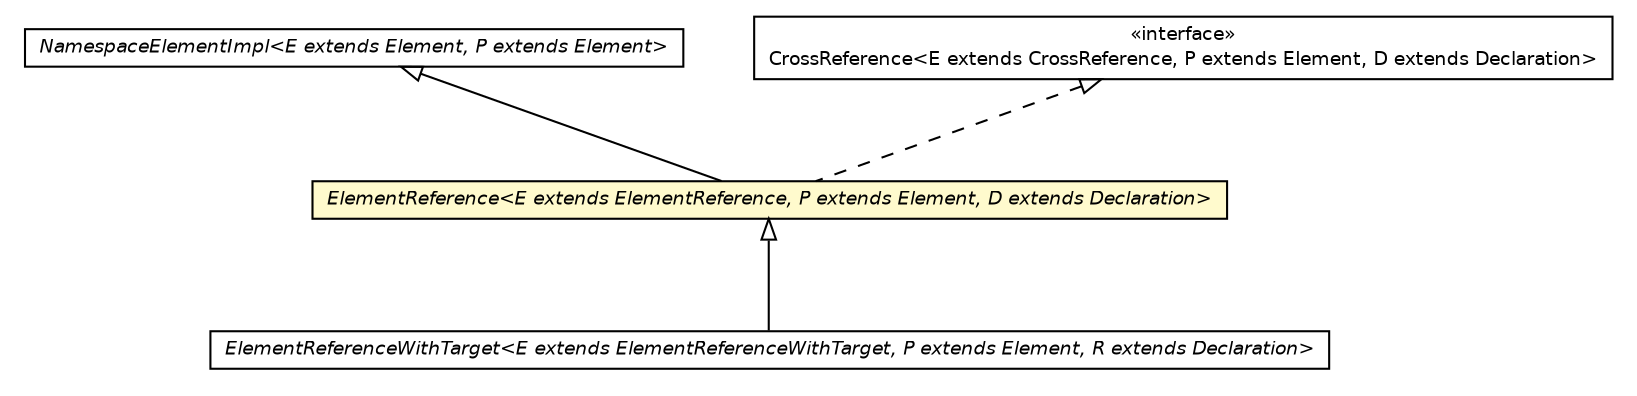 #!/usr/local/bin/dot
#
# Class diagram 
# Generated by UMLGraph version 5.2 (http://www.umlgraph.org/)
#

digraph G {
	edge [fontname="Helvetica",fontsize=10,labelfontname="Helvetica",labelfontsize=10];
	node [fontname="Helvetica",fontsize=10,shape=plaintext];
	nodesep=0.25;
	ranksep=0.5;
	// chameleon.core.namespace.NamespaceElementImpl<E extends chameleon.core.element.Element, P extends chameleon.core.element.Element>
	c20287 [label=<<table title="chameleon.core.namespace.NamespaceElementImpl" border="0" cellborder="1" cellspacing="0" cellpadding="2" port="p" href="../namespace/NamespaceElementImpl.html">
		<tr><td><table border="0" cellspacing="0" cellpadding="1">
<tr><td align="center" balign="center"><font face="Helvetica-Oblique"> NamespaceElementImpl&lt;E extends Element, P extends Element&gt; </font></td></tr>
		</table></td></tr>
		</table>>, fontname="Helvetica", fontcolor="black", fontsize=9.0];
	// chameleon.core.reference.ElementReferenceWithTarget<E extends chameleon.core.reference.ElementReferenceWithTarget, P extends chameleon.core.element.Element, R extends chameleon.core.declaration.Declaration>
	c20306 [label=<<table title="chameleon.core.reference.ElementReferenceWithTarget" border="0" cellborder="1" cellspacing="0" cellpadding="2" port="p" href="./ElementReferenceWithTarget.html">
		<tr><td><table border="0" cellspacing="0" cellpadding="1">
<tr><td align="center" balign="center"><font face="Helvetica-Oblique"> ElementReferenceWithTarget&lt;E extends ElementReferenceWithTarget, P extends Element, R extends Declaration&gt; </font></td></tr>
		</table></td></tr>
		</table>>, fontname="Helvetica", fontcolor="black", fontsize=9.0];
	// chameleon.core.reference.ElementReference<E extends chameleon.core.reference.ElementReference, P extends chameleon.core.element.Element, D extends chameleon.core.declaration.Declaration>
	c20307 [label=<<table title="chameleon.core.reference.ElementReference" border="0" cellborder="1" cellspacing="0" cellpadding="2" port="p" bgcolor="lemonChiffon" href="./ElementReference.html">
		<tr><td><table border="0" cellspacing="0" cellpadding="1">
<tr><td align="center" balign="center"><font face="Helvetica-Oblique"> ElementReference&lt;E extends ElementReference, P extends Element, D extends Declaration&gt; </font></td></tr>
		</table></td></tr>
		</table>>, fontname="Helvetica", fontcolor="black", fontsize=9.0];
	// chameleon.core.reference.CrossReference<E extends chameleon.core.reference.CrossReference, P extends chameleon.core.element.Element, D extends chameleon.core.declaration.Declaration>
	c20308 [label=<<table title="chameleon.core.reference.CrossReference" border="0" cellborder="1" cellspacing="0" cellpadding="2" port="p" href="./CrossReference.html">
		<tr><td><table border="0" cellspacing="0" cellpadding="1">
<tr><td align="center" balign="center"> &#171;interface&#187; </td></tr>
<tr><td align="center" balign="center"> CrossReference&lt;E extends CrossReference, P extends Element, D extends Declaration&gt; </td></tr>
		</table></td></tr>
		</table>>, fontname="Helvetica", fontcolor="black", fontsize=9.0];
	//chameleon.core.reference.ElementReferenceWithTarget<E extends chameleon.core.reference.ElementReferenceWithTarget, P extends chameleon.core.element.Element, R extends chameleon.core.declaration.Declaration> extends chameleon.core.reference.ElementReference<E, P, R>
	c20307:p -> c20306:p [dir=back,arrowtail=empty];
	//chameleon.core.reference.ElementReference<E extends chameleon.core.reference.ElementReference, P extends chameleon.core.element.Element, D extends chameleon.core.declaration.Declaration> extends chameleon.core.namespace.NamespaceElementImpl<E, P>
	c20287:p -> c20307:p [dir=back,arrowtail=empty];
	//chameleon.core.reference.ElementReference<E extends chameleon.core.reference.ElementReference, P extends chameleon.core.element.Element, D extends chameleon.core.declaration.Declaration> implements chameleon.core.reference.CrossReference<E extends chameleon.core.reference.CrossReference, P extends chameleon.core.element.Element, D extends chameleon.core.declaration.Declaration>
	c20308:p -> c20307:p [dir=back,arrowtail=empty,style=dashed];
}

